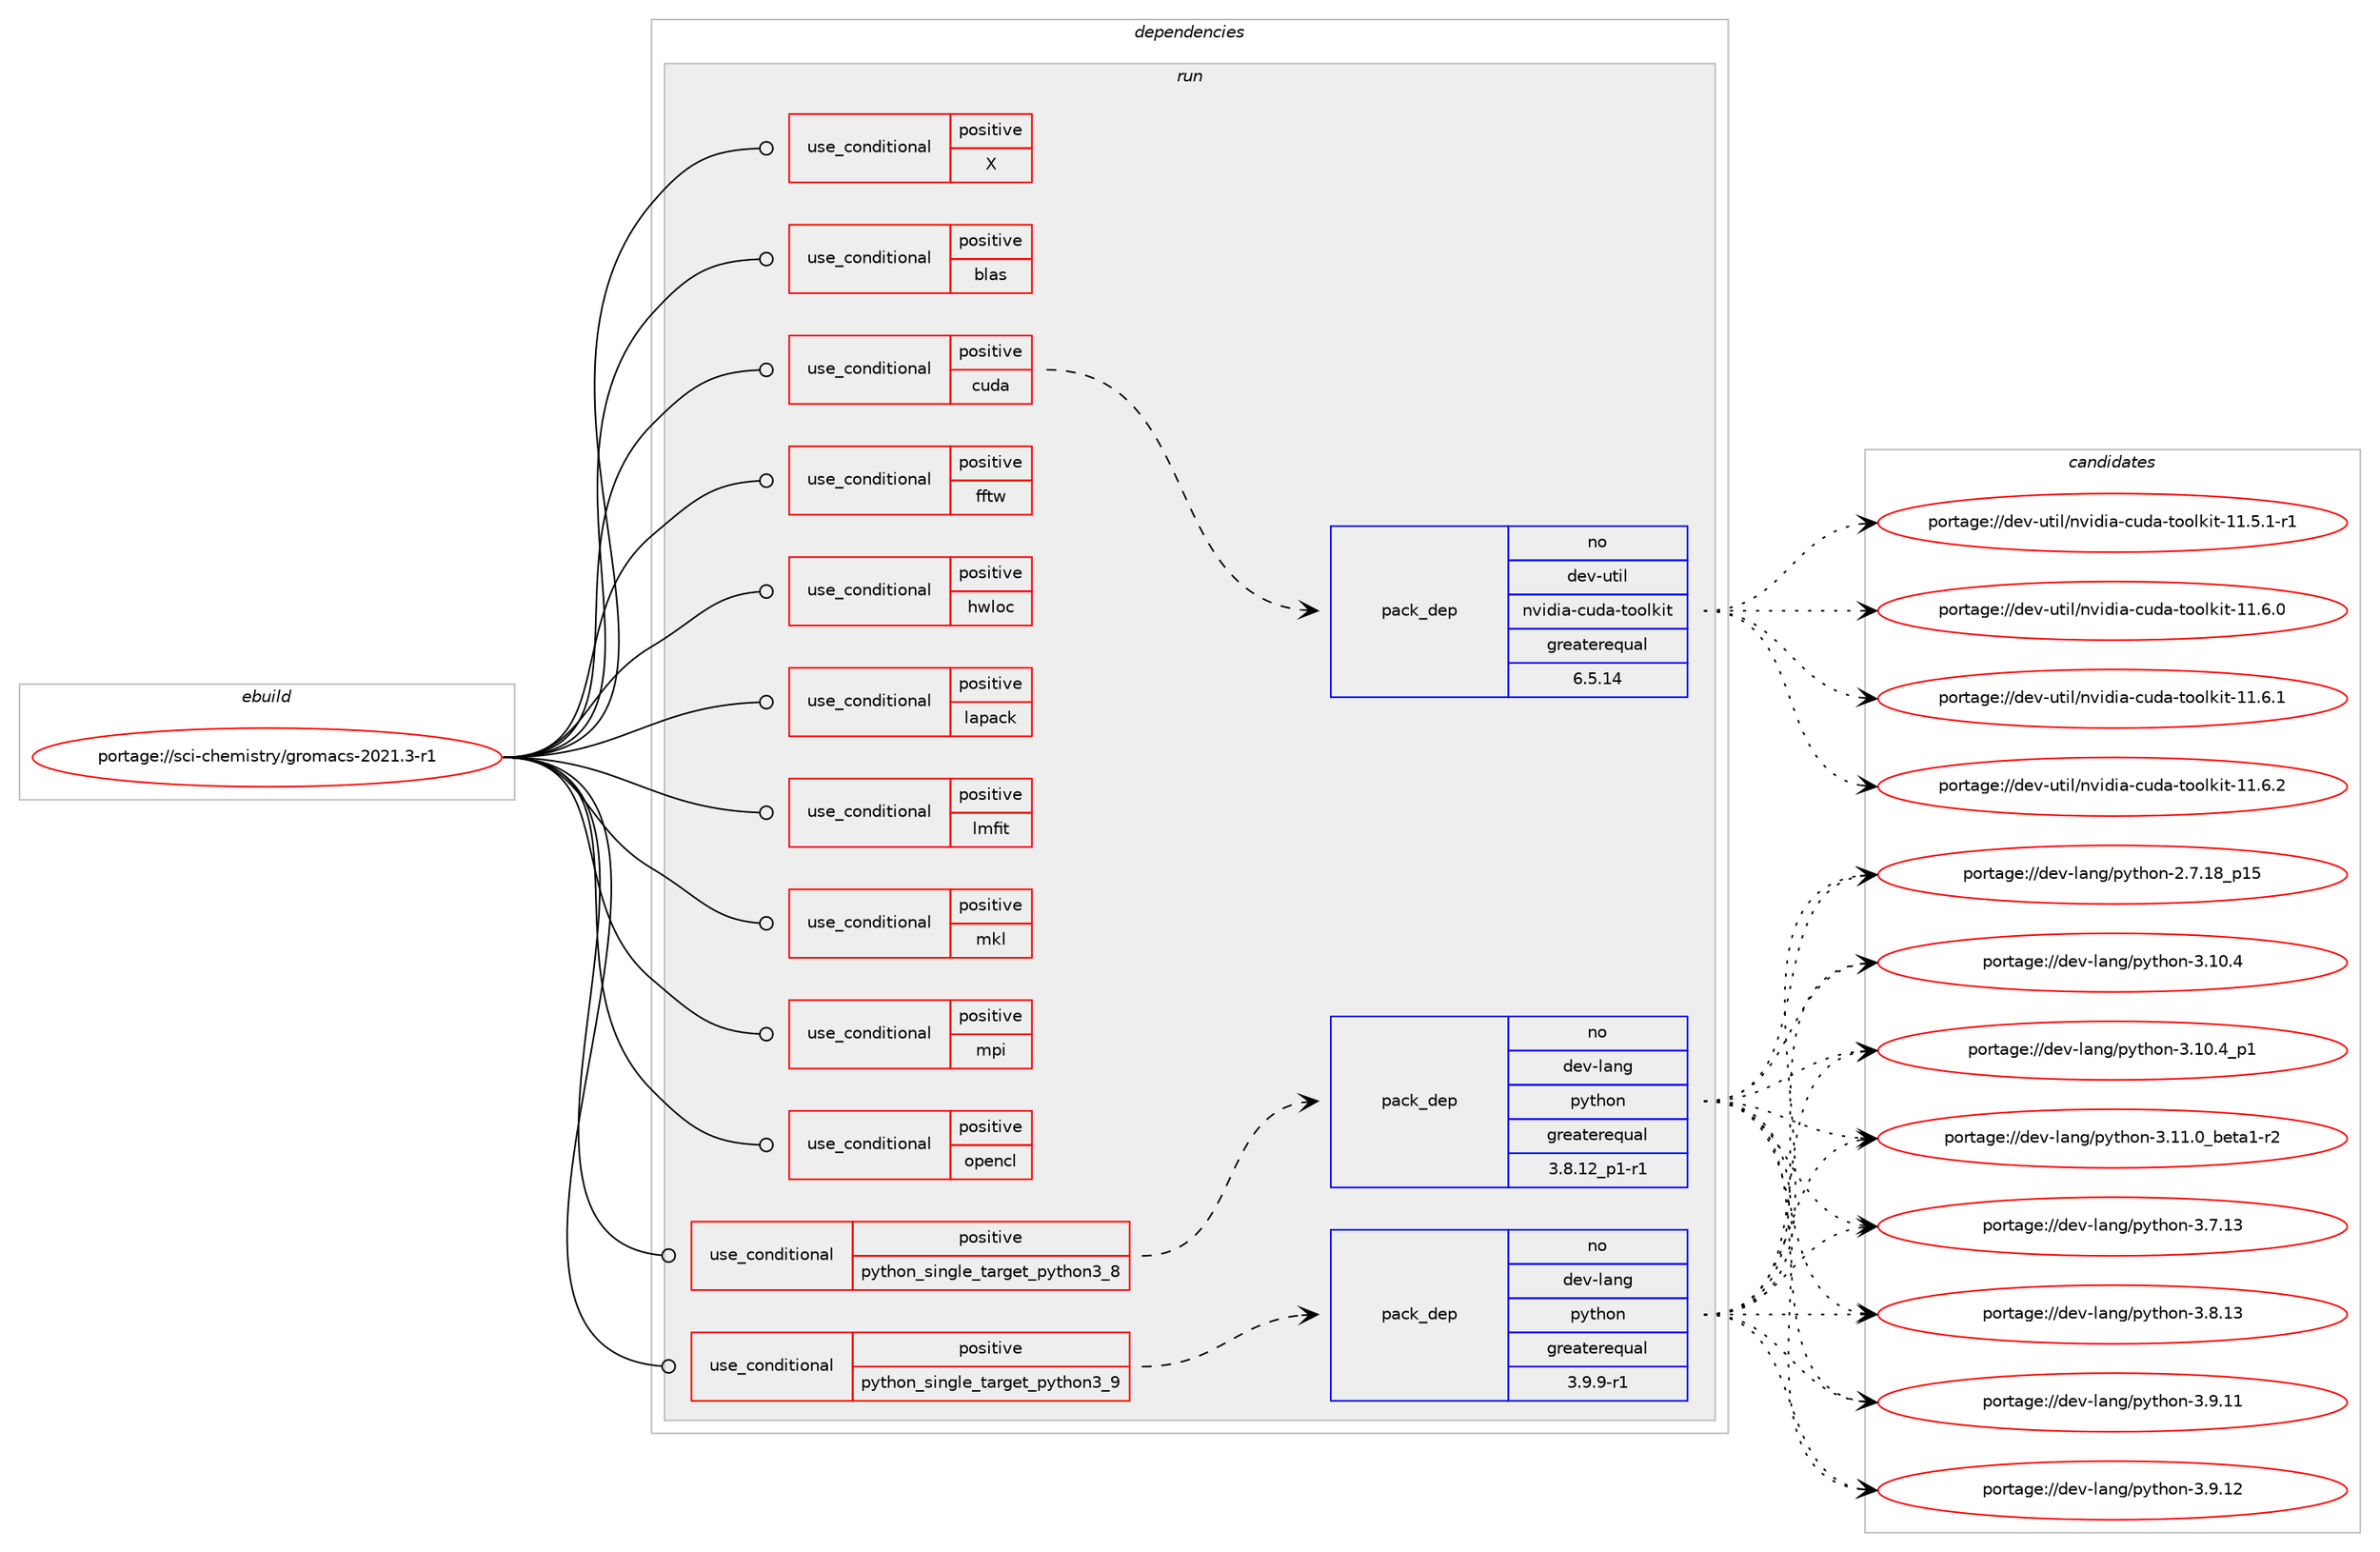 digraph prolog {

# *************
# Graph options
# *************

newrank=true;
concentrate=true;
compound=true;
graph [rankdir=LR,fontname=Helvetica,fontsize=10,ranksep=1.5];#, ranksep=2.5, nodesep=0.2];
edge  [arrowhead=vee];
node  [fontname=Helvetica,fontsize=10];

# **********
# The ebuild
# **********

subgraph cluster_leftcol {
color=gray;
rank=same;
label=<<i>ebuild</i>>;
id [label="portage://sci-chemistry/gromacs-2021.3-r1", color=red, width=4, href="../sci-chemistry/gromacs-2021.3-r1.svg"];
}

# ****************
# The dependencies
# ****************

subgraph cluster_midcol {
color=gray;
label=<<i>dependencies</i>>;
subgraph cluster_compile {
fillcolor="#eeeeee";
style=filled;
label=<<i>compile</i>>;
}
subgraph cluster_compileandrun {
fillcolor="#eeeeee";
style=filled;
label=<<i>compile and run</i>>;
}
subgraph cluster_run {
fillcolor="#eeeeee";
style=filled;
label=<<i>run</i>>;
subgraph cond290 {
dependency358 [label=<<TABLE BORDER="0" CELLBORDER="1" CELLSPACING="0" CELLPADDING="4"><TR><TD ROWSPAN="3" CELLPADDING="10">use_conditional</TD></TR><TR><TD>positive</TD></TR><TR><TD>X</TD></TR></TABLE>>, shape=none, color=red];
# *** BEGIN UNKNOWN DEPENDENCY TYPE (TODO) ***
# dependency358 -> package_dependency(portage://sci-chemistry/gromacs-2021.3-r1,run,no,x11-libs,libX11,none,[,,],[],[])
# *** END UNKNOWN DEPENDENCY TYPE (TODO) ***

# *** BEGIN UNKNOWN DEPENDENCY TYPE (TODO) ***
# dependency358 -> package_dependency(portage://sci-chemistry/gromacs-2021.3-r1,run,no,x11-libs,libSM,none,[,,],[],[])
# *** END UNKNOWN DEPENDENCY TYPE (TODO) ***

# *** BEGIN UNKNOWN DEPENDENCY TYPE (TODO) ***
# dependency358 -> package_dependency(portage://sci-chemistry/gromacs-2021.3-r1,run,no,x11-libs,libICE,none,[,,],[],[])
# *** END UNKNOWN DEPENDENCY TYPE (TODO) ***

}
id:e -> dependency358:w [weight=20,style="solid",arrowhead="odot"];
subgraph cond291 {
dependency359 [label=<<TABLE BORDER="0" CELLBORDER="1" CELLSPACING="0" CELLPADDING="4"><TR><TD ROWSPAN="3" CELLPADDING="10">use_conditional</TD></TR><TR><TD>positive</TD></TR><TR><TD>blas</TD></TR></TABLE>>, shape=none, color=red];
# *** BEGIN UNKNOWN DEPENDENCY TYPE (TODO) ***
# dependency359 -> package_dependency(portage://sci-chemistry/gromacs-2021.3-r1,run,no,virtual,blas,none,[,,],[],[])
# *** END UNKNOWN DEPENDENCY TYPE (TODO) ***

}
id:e -> dependency359:w [weight=20,style="solid",arrowhead="odot"];
subgraph cond292 {
dependency360 [label=<<TABLE BORDER="0" CELLBORDER="1" CELLSPACING="0" CELLPADDING="4"><TR><TD ROWSPAN="3" CELLPADDING="10">use_conditional</TD></TR><TR><TD>positive</TD></TR><TR><TD>cuda</TD></TR></TABLE>>, shape=none, color=red];
subgraph pack68 {
dependency361 [label=<<TABLE BORDER="0" CELLBORDER="1" CELLSPACING="0" CELLPADDING="4" WIDTH="220"><TR><TD ROWSPAN="6" CELLPADDING="30">pack_dep</TD></TR><TR><TD WIDTH="110">no</TD></TR><TR><TD>dev-util</TD></TR><TR><TD>nvidia-cuda-toolkit</TD></TR><TR><TD>greaterequal</TD></TR><TR><TD>6.5.14</TD></TR></TABLE>>, shape=none, color=blue];
}
dependency360:e -> dependency361:w [weight=20,style="dashed",arrowhead="vee"];
}
id:e -> dependency360:w [weight=20,style="solid",arrowhead="odot"];
subgraph cond293 {
dependency362 [label=<<TABLE BORDER="0" CELLBORDER="1" CELLSPACING="0" CELLPADDING="4"><TR><TD ROWSPAN="3" CELLPADDING="10">use_conditional</TD></TR><TR><TD>positive</TD></TR><TR><TD>fftw</TD></TR></TABLE>>, shape=none, color=red];
# *** BEGIN UNKNOWN DEPENDENCY TYPE (TODO) ***
# dependency362 -> package_dependency(portage://sci-chemistry/gromacs-2021.3-r1,run,no,sci-libs,fftw,none,[,,],[slot(3.0),equal],[])
# *** END UNKNOWN DEPENDENCY TYPE (TODO) ***

}
id:e -> dependency362:w [weight=20,style="solid",arrowhead="odot"];
subgraph cond294 {
dependency363 [label=<<TABLE BORDER="0" CELLBORDER="1" CELLSPACING="0" CELLPADDING="4"><TR><TD ROWSPAN="3" CELLPADDING="10">use_conditional</TD></TR><TR><TD>positive</TD></TR><TR><TD>hwloc</TD></TR></TABLE>>, shape=none, color=red];
# *** BEGIN UNKNOWN DEPENDENCY TYPE (TODO) ***
# dependency363 -> package_dependency(portage://sci-chemistry/gromacs-2021.3-r1,run,no,sys-apps,hwloc,none,[,,],any_same_slot,[])
# *** END UNKNOWN DEPENDENCY TYPE (TODO) ***

}
id:e -> dependency363:w [weight=20,style="solid",arrowhead="odot"];
subgraph cond295 {
dependency364 [label=<<TABLE BORDER="0" CELLBORDER="1" CELLSPACING="0" CELLPADDING="4"><TR><TD ROWSPAN="3" CELLPADDING="10">use_conditional</TD></TR><TR><TD>positive</TD></TR><TR><TD>lapack</TD></TR></TABLE>>, shape=none, color=red];
# *** BEGIN UNKNOWN DEPENDENCY TYPE (TODO) ***
# dependency364 -> package_dependency(portage://sci-chemistry/gromacs-2021.3-r1,run,no,virtual,lapack,none,[,,],[],[])
# *** END UNKNOWN DEPENDENCY TYPE (TODO) ***

}
id:e -> dependency364:w [weight=20,style="solid",arrowhead="odot"];
subgraph cond296 {
dependency365 [label=<<TABLE BORDER="0" CELLBORDER="1" CELLSPACING="0" CELLPADDING="4"><TR><TD ROWSPAN="3" CELLPADDING="10">use_conditional</TD></TR><TR><TD>positive</TD></TR><TR><TD>lmfit</TD></TR></TABLE>>, shape=none, color=red];
# *** BEGIN UNKNOWN DEPENDENCY TYPE (TODO) ***
# dependency365 -> package_dependency(portage://sci-chemistry/gromacs-2021.3-r1,run,no,sci-libs,lmfit,none,[,,],any_same_slot,[])
# *** END UNKNOWN DEPENDENCY TYPE (TODO) ***

}
id:e -> dependency365:w [weight=20,style="solid",arrowhead="odot"];
subgraph cond297 {
dependency366 [label=<<TABLE BORDER="0" CELLBORDER="1" CELLSPACING="0" CELLPADDING="4"><TR><TD ROWSPAN="3" CELLPADDING="10">use_conditional</TD></TR><TR><TD>positive</TD></TR><TR><TD>mkl</TD></TR></TABLE>>, shape=none, color=red];
# *** BEGIN UNKNOWN DEPENDENCY TYPE (TODO) ***
# dependency366 -> package_dependency(portage://sci-chemistry/gromacs-2021.3-r1,run,no,sci-libs,mkl,none,[,,],[],[])
# *** END UNKNOWN DEPENDENCY TYPE (TODO) ***

}
id:e -> dependency366:w [weight=20,style="solid",arrowhead="odot"];
subgraph cond298 {
dependency367 [label=<<TABLE BORDER="0" CELLBORDER="1" CELLSPACING="0" CELLPADDING="4"><TR><TD ROWSPAN="3" CELLPADDING="10">use_conditional</TD></TR><TR><TD>positive</TD></TR><TR><TD>mpi</TD></TR></TABLE>>, shape=none, color=red];
# *** BEGIN UNKNOWN DEPENDENCY TYPE (TODO) ***
# dependency367 -> package_dependency(portage://sci-chemistry/gromacs-2021.3-r1,run,no,virtual,mpi,none,[,,],[],[])
# *** END UNKNOWN DEPENDENCY TYPE (TODO) ***

}
id:e -> dependency367:w [weight=20,style="solid",arrowhead="odot"];
subgraph cond299 {
dependency368 [label=<<TABLE BORDER="0" CELLBORDER="1" CELLSPACING="0" CELLPADDING="4"><TR><TD ROWSPAN="3" CELLPADDING="10">use_conditional</TD></TR><TR><TD>positive</TD></TR><TR><TD>opencl</TD></TR></TABLE>>, shape=none, color=red];
# *** BEGIN UNKNOWN DEPENDENCY TYPE (TODO) ***
# dependency368 -> package_dependency(portage://sci-chemistry/gromacs-2021.3-r1,run,no,virtual,opencl,none,[,,],[],[])
# *** END UNKNOWN DEPENDENCY TYPE (TODO) ***

}
id:e -> dependency368:w [weight=20,style="solid",arrowhead="odot"];
subgraph cond300 {
dependency369 [label=<<TABLE BORDER="0" CELLBORDER="1" CELLSPACING="0" CELLPADDING="4"><TR><TD ROWSPAN="3" CELLPADDING="10">use_conditional</TD></TR><TR><TD>positive</TD></TR><TR><TD>python_single_target_python3_8</TD></TR></TABLE>>, shape=none, color=red];
subgraph pack69 {
dependency370 [label=<<TABLE BORDER="0" CELLBORDER="1" CELLSPACING="0" CELLPADDING="4" WIDTH="220"><TR><TD ROWSPAN="6" CELLPADDING="30">pack_dep</TD></TR><TR><TD WIDTH="110">no</TD></TR><TR><TD>dev-lang</TD></TR><TR><TD>python</TD></TR><TR><TD>greaterequal</TD></TR><TR><TD>3.8.12_p1-r1</TD></TR></TABLE>>, shape=none, color=blue];
}
dependency369:e -> dependency370:w [weight=20,style="dashed",arrowhead="vee"];
}
id:e -> dependency369:w [weight=20,style="solid",arrowhead="odot"];
subgraph cond301 {
dependency371 [label=<<TABLE BORDER="0" CELLBORDER="1" CELLSPACING="0" CELLPADDING="4"><TR><TD ROWSPAN="3" CELLPADDING="10">use_conditional</TD></TR><TR><TD>positive</TD></TR><TR><TD>python_single_target_python3_9</TD></TR></TABLE>>, shape=none, color=red];
subgraph pack70 {
dependency372 [label=<<TABLE BORDER="0" CELLBORDER="1" CELLSPACING="0" CELLPADDING="4" WIDTH="220"><TR><TD ROWSPAN="6" CELLPADDING="30">pack_dep</TD></TR><TR><TD WIDTH="110">no</TD></TR><TR><TD>dev-lang</TD></TR><TR><TD>python</TD></TR><TR><TD>greaterequal</TD></TR><TR><TD>3.9.9-r1</TD></TR></TABLE>>, shape=none, color=blue];
}
dependency371:e -> dependency372:w [weight=20,style="dashed",arrowhead="vee"];
}
id:e -> dependency371:w [weight=20,style="solid",arrowhead="odot"];
}
}

# **************
# The candidates
# **************

subgraph cluster_choices {
rank=same;
color=gray;
label=<<i>candidates</i>>;

subgraph choice68 {
color=black;
nodesep=1;
choice10010111845117116105108471101181051001059745991171009745116111111108107105116454949465346494511449 [label="portage://dev-util/nvidia-cuda-toolkit-11.5.1-r1", color=red, width=4,href="../dev-util/nvidia-cuda-toolkit-11.5.1-r1.svg"];
choice1001011184511711610510847110118105100105974599117100974511611111110810710511645494946544648 [label="portage://dev-util/nvidia-cuda-toolkit-11.6.0", color=red, width=4,href="../dev-util/nvidia-cuda-toolkit-11.6.0.svg"];
choice1001011184511711610510847110118105100105974599117100974511611111110810710511645494946544649 [label="portage://dev-util/nvidia-cuda-toolkit-11.6.1", color=red, width=4,href="../dev-util/nvidia-cuda-toolkit-11.6.1.svg"];
choice1001011184511711610510847110118105100105974599117100974511611111110810710511645494946544650 [label="portage://dev-util/nvidia-cuda-toolkit-11.6.2", color=red, width=4,href="../dev-util/nvidia-cuda-toolkit-11.6.2.svg"];
dependency361:e -> choice10010111845117116105108471101181051001059745991171009745116111111108107105116454949465346494511449:w [style=dotted,weight="100"];
dependency361:e -> choice1001011184511711610510847110118105100105974599117100974511611111110810710511645494946544648:w [style=dotted,weight="100"];
dependency361:e -> choice1001011184511711610510847110118105100105974599117100974511611111110810710511645494946544649:w [style=dotted,weight="100"];
dependency361:e -> choice1001011184511711610510847110118105100105974599117100974511611111110810710511645494946544650:w [style=dotted,weight="100"];
}
subgraph choice69 {
color=black;
nodesep=1;
choice10010111845108971101034711212111610411111045504655464956951124953 [label="portage://dev-lang/python-2.7.18_p15", color=red, width=4,href="../dev-lang/python-2.7.18_p15.svg"];
choice10010111845108971101034711212111610411111045514649484652 [label="portage://dev-lang/python-3.10.4", color=red, width=4,href="../dev-lang/python-3.10.4.svg"];
choice100101118451089711010347112121116104111110455146494846529511249 [label="portage://dev-lang/python-3.10.4_p1", color=red, width=4,href="../dev-lang/python-3.10.4_p1.svg"];
choice10010111845108971101034711212111610411111045514649494648959810111697494511450 [label="portage://dev-lang/python-3.11.0_beta1-r2", color=red, width=4,href="../dev-lang/python-3.11.0_beta1-r2.svg"];
choice10010111845108971101034711212111610411111045514655464951 [label="portage://dev-lang/python-3.7.13", color=red, width=4,href="../dev-lang/python-3.7.13.svg"];
choice10010111845108971101034711212111610411111045514656464951 [label="portage://dev-lang/python-3.8.13", color=red, width=4,href="../dev-lang/python-3.8.13.svg"];
choice10010111845108971101034711212111610411111045514657464949 [label="portage://dev-lang/python-3.9.11", color=red, width=4,href="../dev-lang/python-3.9.11.svg"];
choice10010111845108971101034711212111610411111045514657464950 [label="portage://dev-lang/python-3.9.12", color=red, width=4,href="../dev-lang/python-3.9.12.svg"];
dependency370:e -> choice10010111845108971101034711212111610411111045504655464956951124953:w [style=dotted,weight="100"];
dependency370:e -> choice10010111845108971101034711212111610411111045514649484652:w [style=dotted,weight="100"];
dependency370:e -> choice100101118451089711010347112121116104111110455146494846529511249:w [style=dotted,weight="100"];
dependency370:e -> choice10010111845108971101034711212111610411111045514649494648959810111697494511450:w [style=dotted,weight="100"];
dependency370:e -> choice10010111845108971101034711212111610411111045514655464951:w [style=dotted,weight="100"];
dependency370:e -> choice10010111845108971101034711212111610411111045514656464951:w [style=dotted,weight="100"];
dependency370:e -> choice10010111845108971101034711212111610411111045514657464949:w [style=dotted,weight="100"];
dependency370:e -> choice10010111845108971101034711212111610411111045514657464950:w [style=dotted,weight="100"];
}
subgraph choice70 {
color=black;
nodesep=1;
choice10010111845108971101034711212111610411111045504655464956951124953 [label="portage://dev-lang/python-2.7.18_p15", color=red, width=4,href="../dev-lang/python-2.7.18_p15.svg"];
choice10010111845108971101034711212111610411111045514649484652 [label="portage://dev-lang/python-3.10.4", color=red, width=4,href="../dev-lang/python-3.10.4.svg"];
choice100101118451089711010347112121116104111110455146494846529511249 [label="portage://dev-lang/python-3.10.4_p1", color=red, width=4,href="../dev-lang/python-3.10.4_p1.svg"];
choice10010111845108971101034711212111610411111045514649494648959810111697494511450 [label="portage://dev-lang/python-3.11.0_beta1-r2", color=red, width=4,href="../dev-lang/python-3.11.0_beta1-r2.svg"];
choice10010111845108971101034711212111610411111045514655464951 [label="portage://dev-lang/python-3.7.13", color=red, width=4,href="../dev-lang/python-3.7.13.svg"];
choice10010111845108971101034711212111610411111045514656464951 [label="portage://dev-lang/python-3.8.13", color=red, width=4,href="../dev-lang/python-3.8.13.svg"];
choice10010111845108971101034711212111610411111045514657464949 [label="portage://dev-lang/python-3.9.11", color=red, width=4,href="../dev-lang/python-3.9.11.svg"];
choice10010111845108971101034711212111610411111045514657464950 [label="portage://dev-lang/python-3.9.12", color=red, width=4,href="../dev-lang/python-3.9.12.svg"];
dependency372:e -> choice10010111845108971101034711212111610411111045504655464956951124953:w [style=dotted,weight="100"];
dependency372:e -> choice10010111845108971101034711212111610411111045514649484652:w [style=dotted,weight="100"];
dependency372:e -> choice100101118451089711010347112121116104111110455146494846529511249:w [style=dotted,weight="100"];
dependency372:e -> choice10010111845108971101034711212111610411111045514649494648959810111697494511450:w [style=dotted,weight="100"];
dependency372:e -> choice10010111845108971101034711212111610411111045514655464951:w [style=dotted,weight="100"];
dependency372:e -> choice10010111845108971101034711212111610411111045514656464951:w [style=dotted,weight="100"];
dependency372:e -> choice10010111845108971101034711212111610411111045514657464949:w [style=dotted,weight="100"];
dependency372:e -> choice10010111845108971101034711212111610411111045514657464950:w [style=dotted,weight="100"];
}
}

}
